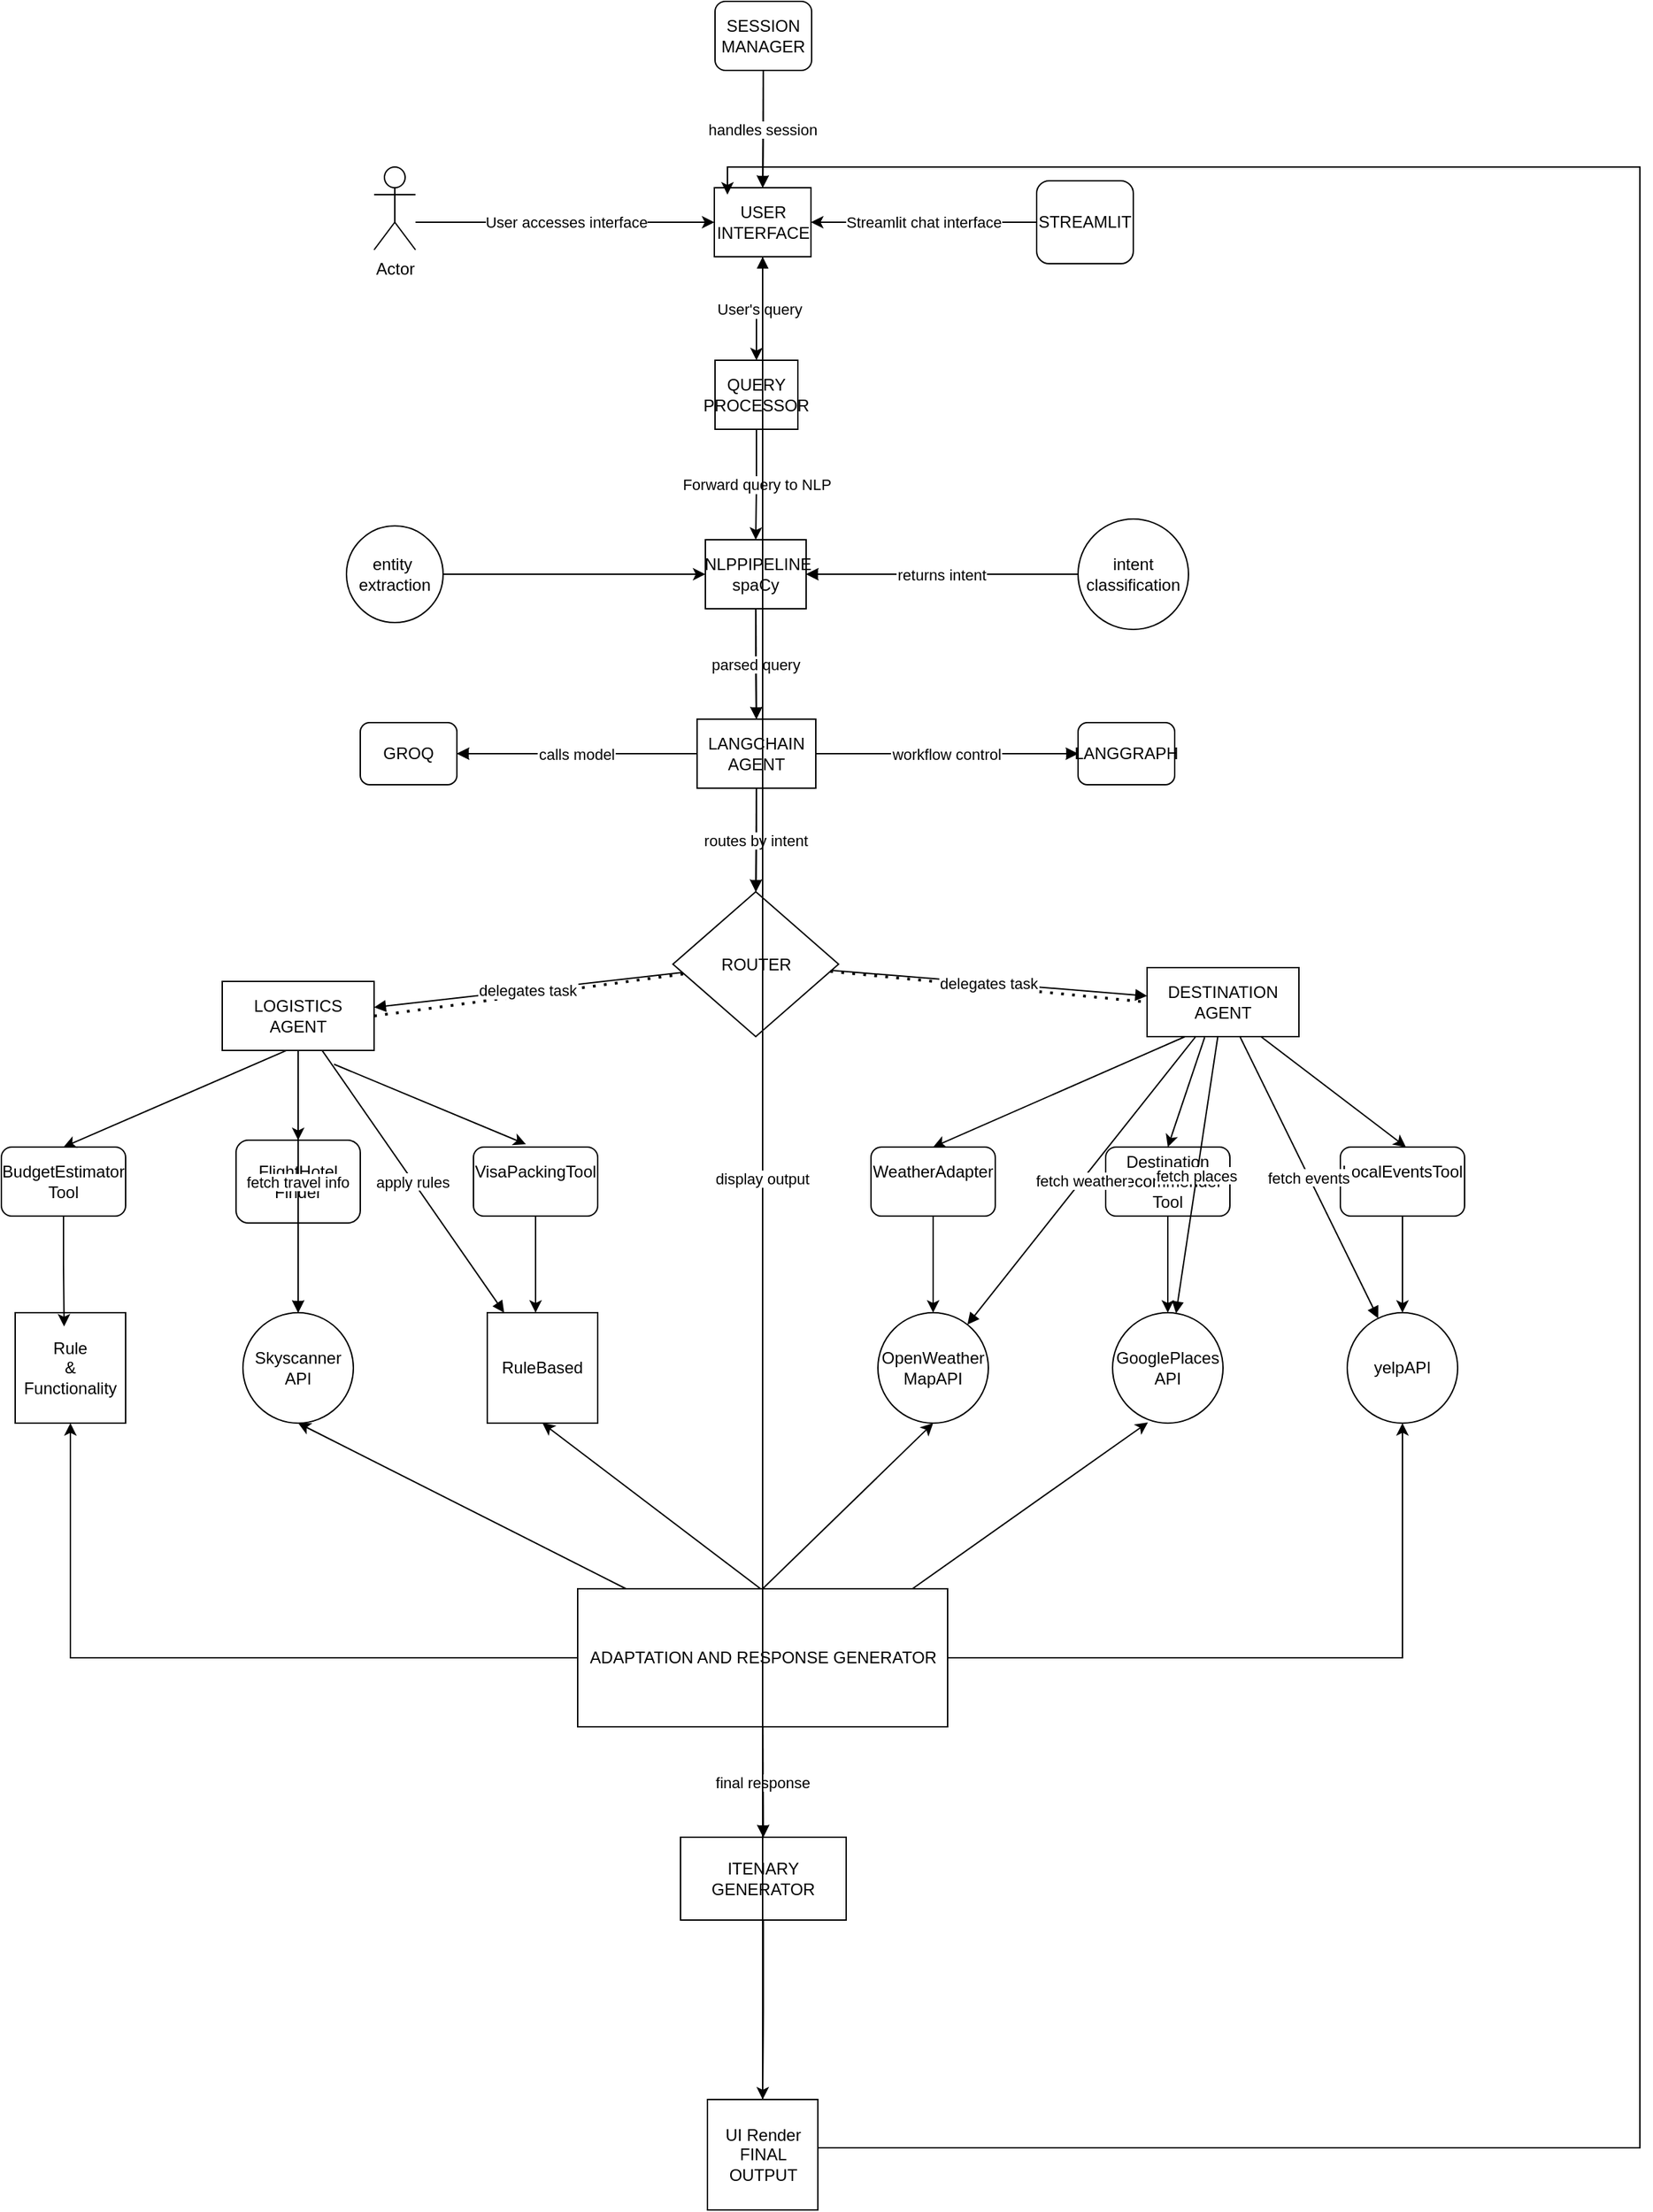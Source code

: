 <?xml version='1.0' encoding='utf-8'?>
<mxfile version="28.0.4">
  <diagram name="Page-1" id="sbdv_jqilmQP06xz0mh1">
    <mxGraphModel grid="1" page="1" gridSize="10" guides="1" tooltips="1" connect="1" arrows="1" fold="1" pageScale="1" pageWidth="827" pageHeight="1169" math="0" shadow="0">
      <root>
        <mxCell id="0" />
        <mxCell id="1" parent="0" />
        <mxCell id="S0kME2EpWi48pqtHgcLy-70" value="User accesses interface" style="edgeStyle=orthogonalEdgeStyle;rounded=0;orthogonalLoop=1;jettySize=auto;html=1;entryX=0;entryY=0.5;entryDx=0;entryDy=0;" edge="1" parent="1" target="S0kME2EpWi48pqtHgcLy-73">
          <mxGeometry relative="1" as="geometry">
            <mxPoint x="330" y="-990" as="targetPoint" />
            <mxPoint x="110" y="-990" as="sourcePoint" />
            <Array as="points">
              <mxPoint x="120" y="-990" />
              <mxPoint x="120" y="-990" />
            </Array>
          </mxGeometry>
        </mxCell>
        <mxCell id="S0kME2EpWi48pqtHgcLy-72" value="User's query" style="edgeStyle=orthogonalEdgeStyle;rounded=0;orthogonalLoop=1;jettySize=auto;html=1;" edge="1" parent="1" source="S0kME2EpWi48pqtHgcLy-73" target="S0kME2EpWi48pqtHgcLy-75">
          <mxGeometry relative="1" as="geometry" />
        </mxCell>
        <mxCell id="S0kME2EpWi48pqtHgcLy-73" value="USER INTERFACE" style="rounded=0;whiteSpace=wrap;html=1;" vertex="1" parent="1">
          <mxGeometry x="326.5" y="-1015" width="70" height="50" as="geometry" />
        </mxCell>
        <mxCell id="S0kME2EpWi48pqtHgcLy-74" value="Forward query to NLP" style="edgeStyle=orthogonalEdgeStyle;rounded=0;orthogonalLoop=1;jettySize=auto;html=1;exitX=0.5;exitY=1;exitDx=0;exitDy=0;" edge="1" parent="1" source="S0kME2EpWi48pqtHgcLy-75" target="S0kME2EpWi48pqtHgcLy-78">
          <mxGeometry relative="1" as="geometry">
            <mxPoint x="370" y="-740" as="targetPoint" />
          </mxGeometry>
        </mxCell>
        <mxCell id="S0kME2EpWi48pqtHgcLy-75" value="QUERY PROCESSOR" style="rounded=0;whiteSpace=wrap;html=1;" vertex="1" parent="1">
          <mxGeometry x="327" y="-890" width="60" height="50" as="geometry" />
        </mxCell>
        <mxCell id="S0kME2EpWi48pqtHgcLy-76" value="Streamlit chat interface" style="edgeStyle=orthogonalEdgeStyle;rounded=0;orthogonalLoop=1;jettySize=auto;html=1;entryX=1;entryY=0.5;entryDx=0;entryDy=0;" edge="1" parent="1" source="S0kME2EpWi48pqtHgcLy-96" target="S0kME2EpWi48pqtHgcLy-73">
          <mxGeometry relative="1" as="geometry">
            <mxPoint x="650" y="-990" as="sourcePoint" />
          </mxGeometry>
        </mxCell>
        <mxCell id="S0kME2EpWi48pqtHgcLy-77" value="" style="edgeStyle=orthogonalEdgeStyle;rounded=0;orthogonalLoop=1;jettySize=auto;html=1;" edge="1" parent="1" source="S0kME2EpWi48pqtHgcLy-78" target="S0kME2EpWi48pqtHgcLy-84">
          <mxGeometry relative="1" as="geometry" />
        </mxCell>
        <mxCell id="S0kME2EpWi48pqtHgcLy-78" value="&amp;nbsp;NLPPIPELINE&lt;br&gt;spaCy" style="rounded=0;whiteSpace=wrap;html=1;" vertex="1" parent="1">
          <mxGeometry x="320" y="-760" width="73" height="50" as="geometry" />
        </mxCell>
        <mxCell id="S0kME2EpWi48pqtHgcLy-79" style="edgeStyle=orthogonalEdgeStyle;rounded=0;orthogonalLoop=1;jettySize=auto;html=1;entryX=0.5;entryY=0;entryDx=0;entryDy=0;" edge="1" parent="1" source="S0kME2EpWi48pqtHgcLy-80" target="S0kME2EpWi48pqtHgcLy-73">
          <mxGeometry relative="1" as="geometry" />
        </mxCell>
        <mxCell id="S0kME2EpWi48pqtHgcLy-80" value="SESSION&lt;br&gt;MANAGER" style="rounded=1;whiteSpace=wrap;html=1;" vertex="1" parent="1">
          <mxGeometry x="327" y="-1150" width="70" height="50" as="geometry" />
        </mxCell>
        <mxCell id="S0kME2EpWi48pqtHgcLy-81" value="" style="edgeStyle=orthogonalEdgeStyle;rounded=0;orthogonalLoop=1;jettySize=auto;html=1;entryX=0;entryY=0.5;entryDx=0;entryDy=0;exitX=1;exitY=0.5;exitDx=0;exitDy=0;" edge="1" parent="1" source="S0kME2EpWi48pqtHgcLy-84" target="S0kME2EpWi48pqtHgcLy-90">
          <mxGeometry relative="1" as="geometry">
            <mxPoint x="416.06" y="-605.06" as="sourcePoint" />
            <mxPoint x="520.0" y="-605.26" as="targetPoint" />
          </mxGeometry>
        </mxCell>
        <mxCell id="S0kME2EpWi48pqtHgcLy-82" style="edgeStyle=orthogonalEdgeStyle;rounded=0;orthogonalLoop=1;jettySize=auto;html=1;exitX=0;exitY=0.5;exitDx=0;exitDy=0;" edge="1" parent="1" source="S0kME2EpWi48pqtHgcLy-84" target="S0kME2EpWi48pqtHgcLy-89">
          <mxGeometry relative="1" as="geometry">
            <mxPoint x="250" y="-604.897" as="targetPoint" />
          </mxGeometry>
        </mxCell>
        <mxCell id="S0kME2EpWi48pqtHgcLy-171" style="edgeStyle=orthogonalEdgeStyle;rounded=0;orthogonalLoop=1;jettySize=auto;html=1;exitX=0.5;exitY=1;exitDx=0;exitDy=0;" edge="1" parent="1" source="S0kME2EpWi48pqtHgcLy-84" target="S0kME2EpWi48pqtHgcLy-91">
          <mxGeometry relative="1" as="geometry" />
        </mxCell>
        <mxCell id="S0kME2EpWi48pqtHgcLy-84" value="LANGCHAIN AGENT" style="rounded=0;whiteSpace=wrap;html=1;" vertex="1" parent="1">
          <mxGeometry x="314" y="-630" width="86" height="50" as="geometry" />
        </mxCell>
        <mxCell id="S0kME2EpWi48pqtHgcLy-85" style="edgeStyle=orthogonalEdgeStyle;rounded=0;orthogonalLoop=1;jettySize=auto;html=1;exitX=0;exitY=0.5;exitDx=0;exitDy=0;entryX=1;entryY=0.5;entryDx=0;entryDy=0;" edge="1" parent="1" source="S0kME2EpWi48pqtHgcLy-86" target="S0kME2EpWi48pqtHgcLy-78">
          <mxGeometry relative="1" as="geometry" />
        </mxCell>
        <mxCell id="S0kME2EpWi48pqtHgcLy-86" value="intent classification" style="ellipse;whiteSpace=wrap;html=1;rounded=0;" vertex="1" parent="1">
          <mxGeometry x="590" y="-775" width="80" height="80" as="geometry" />
        </mxCell>
        <mxCell id="S0kME2EpWi48pqtHgcLy-87" style="edgeStyle=orthogonalEdgeStyle;rounded=0;orthogonalLoop=1;jettySize=auto;html=1;entryX=0;entryY=0.5;entryDx=0;entryDy=0;" edge="1" parent="1" source="S0kME2EpWi48pqtHgcLy-88" target="S0kME2EpWi48pqtHgcLy-78">
          <mxGeometry relative="1" as="geometry" />
        </mxCell>
        <mxCell id="S0kME2EpWi48pqtHgcLy-88" value="entity&amp;nbsp;&lt;div&gt;extraction&lt;/div&gt;" style="ellipse;whiteSpace=wrap;html=1;aspect=fixed;" vertex="1" parent="1">
          <mxGeometry x="60" y="-770" width="70" height="70" as="geometry" />
        </mxCell>
        <mxCell id="S0kME2EpWi48pqtHgcLy-89" value="GROQ" style="rounded=1;whiteSpace=wrap;html=1;" vertex="1" parent="1">
          <mxGeometry x="70" y="-627.5" width="70" height="45" as="geometry" />
        </mxCell>
        <mxCell id="S0kME2EpWi48pqtHgcLy-90" value="LANGGRAPH" style="rounded=1;whiteSpace=wrap;html=1;" vertex="1" parent="1">
          <mxGeometry x="590" y="-627.5" width="70" height="45" as="geometry" />
        </mxCell>
        <mxCell id="S0kME2EpWi48pqtHgcLy-91" value="ROUTER" style="rhombus;whiteSpace=wrap;html=1;" vertex="1" parent="1">
          <mxGeometry x="296.5" y="-505" width="120" height="105" as="geometry" />
        </mxCell>
        <mxCell id="S0kME2EpWi48pqtHgcLy-92" value="" style="endArrow=none;dashed=1;html=1;dashPattern=1 3;strokeWidth=2;rounded=0;exitX=1;exitY=0.5;exitDx=0;exitDy=0;" edge="1" parent="1" source="S0kME2EpWi48pqtHgcLy-95" target="S0kME2EpWi48pqtHgcLy-91">
          <mxGeometry width="50" height="50" relative="1" as="geometry">
            <mxPoint x="240" y="-380" as="sourcePoint" />
            <mxPoint x="280" y="-420" as="targetPoint" />
          </mxGeometry>
        </mxCell>
        <mxCell id="S0kME2EpWi48pqtHgcLy-93" value="" style="endArrow=none;dashed=1;html=1;dashPattern=1 3;strokeWidth=2;rounded=0;entryX=0;entryY=0.5;entryDx=0;entryDy=0;" edge="1" parent="1" source="S0kME2EpWi48pqtHgcLy-91" target="S0kME2EpWi48pqtHgcLy-94">
          <mxGeometry width="50" height="50" relative="1" as="geometry">
            <mxPoint x="350" y="-380" as="sourcePoint" />
            <mxPoint x="500" y="-390" as="targetPoint" />
          </mxGeometry>
        </mxCell>
        <mxCell id="S0kME2EpWi48pqtHgcLy-94" value="DESTINATION&lt;br&gt;AGENT" style="rounded=0;whiteSpace=wrap;html=1;" vertex="1" parent="1">
          <mxGeometry x="640" y="-450" width="110" height="50" as="geometry" />
        </mxCell>
        <mxCell id="S0kME2EpWi48pqtHgcLy-95" value="LOGISTICS&lt;div&gt;AGENT&lt;/div&gt;" style="rounded=0;whiteSpace=wrap;html=1;" vertex="1" parent="1">
          <mxGeometry x="-30" y="-440" width="110" height="50" as="geometry" />
        </mxCell>
        <mxCell id="S0kME2EpWi48pqtHgcLy-98" value="BudgetEstimator&lt;div&gt;Tool&lt;/div&gt;" style="rounded=1;whiteSpace=wrap;html=1;" vertex="1" parent="1">
          <mxGeometry x="-190" y="-320" width="90" height="50" as="geometry" />
        </mxCell>
        <mxCell id="S0kME2EpWi48pqtHgcLy-153" style="edgeStyle=orthogonalEdgeStyle;rounded=0;orthogonalLoop=1;jettySize=auto;html=1;exitX=0.5;exitY=1;exitDx=0;exitDy=0;" edge="1" parent="1" source="S0kME2EpWi48pqtHgcLy-101" target="S0kME2EpWi48pqtHgcLy-154">
          <mxGeometry relative="1" as="geometry">
            <mxPoint x="25.429" y="-190" as="targetPoint" />
          </mxGeometry>
        </mxCell>
        <mxCell id="S0kME2EpWi48pqtHgcLy-101" value="FlightHotel&lt;div&gt;Finder&lt;/div&gt;" style="rounded=1;whiteSpace=wrap;html=1;" vertex="1" parent="1">
          <mxGeometry x="-20" y="-325" width="90" height="60" as="geometry" />
        </mxCell>
        <mxCell id="S0kME2EpWi48pqtHgcLy-148" style="edgeStyle=orthogonalEdgeStyle;rounded=0;orthogonalLoop=1;jettySize=auto;html=1;exitX=0.5;exitY=1;exitDx=0;exitDy=0;" edge="1" parent="1" source="S0kME2EpWi48pqtHgcLy-102">
          <mxGeometry relative="1" as="geometry">
            <mxPoint x="196.997" y="-200" as="targetPoint" />
          </mxGeometry>
        </mxCell>
        <mxCell id="S0kME2EpWi48pqtHgcLy-102" value="&#10;VisaPackingTool&#10;&#10;" style="rounded=1;whiteSpace=wrap;html=1;" vertex="1" parent="1">
          <mxGeometry x="152" y="-320" width="90" height="50" as="geometry" />
        </mxCell>
        <mxCell id="S0kME2EpWi48pqtHgcLy-146" style="edgeStyle=orthogonalEdgeStyle;rounded=0;orthogonalLoop=1;jettySize=auto;html=1;exitX=0.5;exitY=1;exitDx=0;exitDy=0;" edge="1" parent="1" source="S0kME2EpWi48pqtHgcLy-103" target="S0kME2EpWi48pqtHgcLy-147">
          <mxGeometry relative="1" as="geometry">
            <mxPoint x="485.429" y="-190" as="targetPoint" />
          </mxGeometry>
        </mxCell>
        <mxCell id="S0kME2EpWi48pqtHgcLy-103" value="&#10;WeatherAdapter&#10;&#10;" style="rounded=1;whiteSpace=wrap;html=1;" vertex="1" parent="1">
          <mxGeometry x="440" y="-320" width="90" height="50" as="geometry" />
        </mxCell>
        <mxCell id="S0kME2EpWi48pqtHgcLy-141" style="edgeStyle=orthogonalEdgeStyle;rounded=0;orthogonalLoop=1;jettySize=auto;html=1;exitX=0.5;exitY=1;exitDx=0;exitDy=0;" edge="1" parent="1" source="S0kME2EpWi48pqtHgcLy-104">
          <mxGeometry relative="1" as="geometry">
            <mxPoint x="650" y="-280" as="targetPoint" />
          </mxGeometry>
        </mxCell>
        <mxCell id="S0kME2EpWi48pqtHgcLy-145" style="edgeStyle=orthogonalEdgeStyle;rounded=0;orthogonalLoop=1;jettySize=auto;html=1;exitX=0.5;exitY=1;exitDx=0;exitDy=0;entryX=0.5;entryY=0;entryDx=0;entryDy=0;" edge="1" parent="1" source="S0kME2EpWi48pqtHgcLy-104" target="S0kME2EpWi48pqtHgcLy-144">
          <mxGeometry relative="1" as="geometry" />
        </mxCell>
        <mxCell id="S0kME2EpWi48pqtHgcLy-104" value="Destination&lt;div&gt;Recommender&lt;/div&gt;&lt;div&gt;Tool&lt;/div&gt;" style="rounded=1;whiteSpace=wrap;html=1;" vertex="1" parent="1">
          <mxGeometry x="610" y="-320" width="90" height="50" as="geometry" />
        </mxCell>
        <mxCell id="S0kME2EpWi48pqtHgcLy-137" style="edgeStyle=orthogonalEdgeStyle;rounded=0;orthogonalLoop=1;jettySize=auto;html=1;exitX=0.5;exitY=1;exitDx=0;exitDy=0;" edge="1" parent="1" source="S0kME2EpWi48pqtHgcLy-105" target="S0kME2EpWi48pqtHgcLy-138">
          <mxGeometry relative="1" as="geometry">
            <mxPoint x="825.429" y="-210" as="targetPoint" />
          </mxGeometry>
        </mxCell>
        <mxCell id="S0kME2EpWi48pqtHgcLy-105" value="&#10;LocalEventsTool&#10;&#10;" style="rounded=1;whiteSpace=wrap;html=1;" vertex="1" parent="1">
          <mxGeometry x="780" y="-320" width="90" height="50" as="geometry" />
        </mxCell>
        <mxCell id="S0kME2EpWi48pqtHgcLy-110" value="" style="endArrow=classic;html=1;rounded=0;entryX=0.5;entryY=0;entryDx=0;entryDy=0;exitX=0.419;exitY=1.004;exitDx=0;exitDy=0;exitPerimeter=0;" edge="1" parent="1" source="S0kME2EpWi48pqtHgcLy-95" target="S0kME2EpWi48pqtHgcLy-98">
          <mxGeometry width="50" height="50" relative="1" as="geometry">
            <mxPoint x="-50" y="-340" as="sourcePoint" />
            <mxPoint y="-390" as="targetPoint" />
          </mxGeometry>
        </mxCell>
        <mxCell id="S0kME2EpWi48pqtHgcLy-111" value="" style="endArrow=classic;html=1;rounded=0;entryX=0.422;entryY=-0.041;entryDx=0;entryDy=0;exitX=0.419;exitY=1.004;exitDx=0;exitDy=0;exitPerimeter=0;entryPerimeter=0;" edge="1" parent="1" target="S0kME2EpWi48pqtHgcLy-102">
          <mxGeometry width="50" height="50" relative="1" as="geometry">
            <mxPoint x="51" y="-380" as="sourcePoint" />
            <mxPoint x="-110" y="-310" as="targetPoint" />
          </mxGeometry>
        </mxCell>
        <mxCell id="S0kME2EpWi48pqtHgcLy-112" value="" style="endArrow=classic;html=1;rounded=0;exitX=0.5;exitY=1;exitDx=0;exitDy=0;" edge="1" parent="1" source="S0kME2EpWi48pqtHgcLy-95" target="S0kME2EpWi48pqtHgcLy-101">
          <mxGeometry width="50" height="50" relative="1" as="geometry">
            <mxPoint y="-360" as="sourcePoint" />
            <mxPoint x="50" y="-410" as="targetPoint" />
          </mxGeometry>
        </mxCell>
        <mxCell id="S0kME2EpWi48pqtHgcLy-113" value="" style="endArrow=classic;html=1;rounded=0;exitX=0.75;exitY=1;exitDx=0;exitDy=0;" edge="1" parent="1" source="S0kME2EpWi48pqtHgcLy-94">
          <mxGeometry width="50" height="50" relative="1" as="geometry">
            <mxPoint x="690.0" y="-390.0" as="sourcePoint" />
            <mxPoint x="827.5" y="-320" as="targetPoint" />
          </mxGeometry>
        </mxCell>
        <mxCell id="S0kME2EpWi48pqtHgcLy-114" value="" style="endArrow=classic;html=1;rounded=0;exitX=0.25;exitY=1;exitDx=0;exitDy=0;entryX=0.5;entryY=0;entryDx=0;entryDy=0;" edge="1" parent="1" source="S0kME2EpWi48pqtHgcLy-94" target="S0kME2EpWi48pqtHgcLy-103">
          <mxGeometry width="50" height="50" relative="1" as="geometry">
            <mxPoint x="621" y="-390" as="sourcePoint" />
            <mxPoint x="490" y="-320" as="targetPoint" />
          </mxGeometry>
        </mxCell>
        <mxCell id="S0kME2EpWi48pqtHgcLy-115" value="" style="endArrow=classic;html=1;rounded=0;entryX=0.5;entryY=0;entryDx=0;entryDy=0;exitX=0.379;exitY=1.011;exitDx=0;exitDy=0;exitPerimeter=0;" edge="1" parent="1" source="S0kME2EpWi48pqtHgcLy-94" target="S0kME2EpWi48pqtHgcLy-104">
          <mxGeometry width="50" height="50" relative="1" as="geometry">
            <mxPoint x="661" y="-400" as="sourcePoint" />
            <mxPoint x="500" y="-330" as="targetPoint" />
          </mxGeometry>
        </mxCell>
        <mxCell id="S0kME2EpWi48pqtHgcLy-133" value="" style="edgeStyle=orthogonalEdgeStyle;rounded=0;orthogonalLoop=1;jettySize=auto;html=1;" edge="1" parent="1" source="S0kME2EpWi48pqtHgcLy-119" target="S0kME2EpWi48pqtHgcLy-132">
          <mxGeometry relative="1" as="geometry" />
        </mxCell>
        <mxCell id="S0kME2EpWi48pqtHgcLy-168" style="edgeStyle=orthogonalEdgeStyle;rounded=0;orthogonalLoop=1;jettySize=auto;html=1;entryX=0.5;entryY=1;entryDx=0;entryDy=0;" edge="1" parent="1" source="S0kME2EpWi48pqtHgcLy-119" target="S0kME2EpWi48pqtHgcLy-151">
          <mxGeometry relative="1" as="geometry" />
        </mxCell>
        <mxCell id="S0kME2EpWi48pqtHgcLy-169" style="edgeStyle=orthogonalEdgeStyle;rounded=0;orthogonalLoop=1;jettySize=auto;html=1;entryX=0.5;entryY=1;entryDx=0;entryDy=0;" edge="1" parent="1" source="S0kME2EpWi48pqtHgcLy-119" target="S0kME2EpWi48pqtHgcLy-138">
          <mxGeometry relative="1" as="geometry" />
        </mxCell>
        <mxCell id="S0kME2EpWi48pqtHgcLy-119" value="ADAPTATION AND RESPONSE GENERATOR" style="rounded=0;whiteSpace=wrap;html=1;" vertex="1" parent="1">
          <mxGeometry x="227.5" width="268" height="100" as="geometry" />
        </mxCell>
        <mxCell id="S0kME2EpWi48pqtHgcLy-174" style="edgeStyle=orthogonalEdgeStyle;rounded=0;orthogonalLoop=1;jettySize=auto;html=1;" edge="1" parent="1" source="S0kME2EpWi48pqtHgcLy-132" target="S0kME2EpWi48pqtHgcLy-175">
          <mxGeometry relative="1" as="geometry">
            <mxPoint x="376" y="320" as="targetPoint" />
          </mxGeometry>
        </mxCell>
        <mxCell id="S0kME2EpWi48pqtHgcLy-132" value="ITENARY GENERATOR" style="whiteSpace=wrap;html=1;rounded=0;" vertex="1" parent="1">
          <mxGeometry x="302" y="180" width="120" height="60" as="geometry" />
        </mxCell>
        <mxCell id="S0kME2EpWi48pqtHgcLy-138" value="yelpAPI" style="ellipse;whiteSpace=wrap;html=1;aspect=fixed;" vertex="1" parent="1">
          <mxGeometry x="784.999" y="-200" width="80" height="80" as="geometry" />
        </mxCell>
        <mxCell id="S0kME2EpWi48pqtHgcLy-144" value="GooglePlaces&lt;div&gt;API&lt;/div&gt;" style="ellipse;whiteSpace=wrap;html=1;aspect=fixed;" vertex="1" parent="1">
          <mxGeometry x="615" y="-200" width="80" height="80" as="geometry" />
        </mxCell>
        <mxCell id="S0kME2EpWi48pqtHgcLy-147" value="OpenWeather&lt;div&gt;MapAPI&lt;/div&gt;" style="ellipse;whiteSpace=wrap;html=1;aspect=fixed;" vertex="1" parent="1">
          <mxGeometry x="444.999" y="-200" width="80" height="80" as="geometry" />
        </mxCell>
        <mxCell id="S0kME2EpWi48pqtHgcLy-150" value="RuleBased" style="whiteSpace=wrap;html=1;aspect=fixed;" vertex="1" parent="1">
          <mxGeometry x="162" y="-200" width="80" height="80" as="geometry" />
        </mxCell>
        <mxCell id="S0kME2EpWi48pqtHgcLy-151" value="Rule&lt;div&gt;&amp;amp;&lt;br&gt;Functionality&lt;/div&gt;" style="whiteSpace=wrap;html=1;aspect=fixed;" vertex="1" parent="1">
          <mxGeometry x="-180" y="-200" width="80" height="80" as="geometry" />
        </mxCell>
        <mxCell id="S0kME2EpWi48pqtHgcLy-152" style="edgeStyle=orthogonalEdgeStyle;rounded=0;orthogonalLoop=1;jettySize=auto;html=1;exitX=0.5;exitY=1;exitDx=0;exitDy=0;entryX=0.443;entryY=0.125;entryDx=0;entryDy=0;entryPerimeter=0;" edge="1" parent="1" source="S0kME2EpWi48pqtHgcLy-98" target="S0kME2EpWi48pqtHgcLy-151">
          <mxGeometry relative="1" as="geometry" />
        </mxCell>
        <mxCell id="S0kME2EpWi48pqtHgcLy-154" value="Skyscanner&lt;div&gt;API&lt;/div&gt;" style="ellipse;whiteSpace=wrap;html=1;aspect=fixed;" vertex="1" parent="1">
          <mxGeometry x="-15.001" y="-200" width="80" height="80" as="geometry" />
        </mxCell>
        <mxCell id="S0kME2EpWi48pqtHgcLy-162" value="" style="endArrow=classic;html=1;rounded=0;entryX=0.5;entryY=1;entryDx=0;entryDy=0;" edge="1" parent="1" source="S0kME2EpWi48pqtHgcLy-119" target="S0kME2EpWi48pqtHgcLy-154">
          <mxGeometry width="50" height="50" relative="1" as="geometry">
            <mxPoint x="410" as="sourcePoint" />
            <mxPoint x="40" y="-110" as="targetPoint" />
          </mxGeometry>
        </mxCell>
        <mxCell id="S0kME2EpWi48pqtHgcLy-163" value="" style="endArrow=classic;html=1;rounded=0;entryX=0.5;entryY=1;entryDx=0;entryDy=0;" edge="1" parent="1" target="S0kME2EpWi48pqtHgcLy-150">
          <mxGeometry width="50" height="50" relative="1" as="geometry">
            <mxPoint x="360" as="sourcePoint" />
            <mxPoint x="460" y="-50" as="targetPoint" />
          </mxGeometry>
        </mxCell>
        <mxCell id="S0kME2EpWi48pqtHgcLy-164" value="" style="endArrow=classic;html=1;rounded=0;exitX=0.5;exitY=0;exitDx=0;exitDy=0;entryX=0.5;entryY=1;entryDx=0;entryDy=0;" edge="1" parent="1" source="S0kME2EpWi48pqtHgcLy-119" target="S0kME2EpWi48pqtHgcLy-147">
          <mxGeometry width="50" height="50" relative="1" as="geometry">
            <mxPoint x="410" as="sourcePoint" />
            <mxPoint x="460" y="-50" as="targetPoint" />
          </mxGeometry>
        </mxCell>
        <mxCell id="S0kME2EpWi48pqtHgcLy-165" value="" style="endArrow=classic;html=1;rounded=0;entryX=0.32;entryY=0.993;entryDx=0;entryDy=0;entryPerimeter=0;" edge="1" parent="1" target="S0kME2EpWi48pqtHgcLy-144">
          <mxGeometry width="50" height="50" relative="1" as="geometry">
            <mxPoint x="470" as="sourcePoint" />
            <mxPoint x="460" y="-50" as="targetPoint" />
          </mxGeometry>
        </mxCell>
        <mxCell id="S0kME2EpWi48pqtHgcLy-170" value="Actor" style="shape=umlActor;verticalLabelPosition=bottom;verticalAlign=top;html=1;outlineConnect=0;" vertex="1" parent="1">
          <mxGeometry x="80" y="-1030" width="30" height="60" as="geometry" />
        </mxCell>
        <mxCell id="S0kME2EpWi48pqtHgcLy-96" value="STREAMLIT" style="rounded=1;whiteSpace=wrap;html=1;" vertex="1" parent="1">
          <mxGeometry x="560" y="-1020" width="70" height="60" as="geometry" />
        </mxCell>
        <mxCell id="S0kME2EpWi48pqtHgcLy-185" style="edgeStyle=orthogonalEdgeStyle;rounded=0;orthogonalLoop=1;jettySize=auto;html=1;entryX=0.75;entryY=0;entryDx=0;entryDy=0;" edge="1" parent="1">
          <mxGeometry relative="1" as="geometry">
            <mxPoint x="373" y="405.0" as="sourcePoint" />
            <mxPoint x="336" y="-1010.04" as="targetPoint" />
            <Array as="points">
              <mxPoint x="997" y="405" />
              <mxPoint x="997" y="-1030" />
              <mxPoint x="336" y="-1030" />
            </Array>
          </mxGeometry>
        </mxCell>
        <mxCell id="S0kME2EpWi48pqtHgcLy-175" value="UI Render&lt;div&gt;FINAL&lt;/div&gt;&lt;div&gt;OUTPUT&lt;/div&gt;" style="whiteSpace=wrap;html=1;aspect=fixed;" vertex="1" parent="1">
          <mxGeometry x="321.5" y="370" width="80" height="80" as="geometry" />
        </mxCell>
      <mxCell id="e10000" value="returns intent" style="endArrow=block;" edge="1" parent="1" source="S0kME2EpWi48pqtHgcLy-86" target="S0kME2EpWi48pqtHgcLy-78"><mxGeometry relative="1" as="geometry" /></mxCell><mxCell id="e10001" value="parsed query" style="endArrow=block;" edge="1" parent="1" source="S0kME2EpWi48pqtHgcLy-78" target="S0kME2EpWi48pqtHgcLy-84"><mxGeometry relative="1" as="geometry" /></mxCell><mxCell id="e10002" value="handles session" style="endArrow=block;" edge="1" parent="1" source="S0kME2EpWi48pqtHgcLy-80" target="S0kME2EpWi48pqtHgcLy-73"><mxGeometry relative="1" as="geometry" /></mxCell><mxCell id="e10003" value="calls model" style="endArrow=block;" edge="1" parent="1" source="S0kME2EpWi48pqtHgcLy-84" target="S0kME2EpWi48pqtHgcLy-89"><mxGeometry relative="1" as="geometry" /></mxCell><mxCell id="e10004" value="workflow control" style="endArrow=block;" edge="1" parent="1" source="S0kME2EpWi48pqtHgcLy-84" target="S0kME2EpWi48pqtHgcLy-90"><mxGeometry relative="1" as="geometry" /></mxCell><mxCell id="e10005" value="routes by intent" style="endArrow=block;" edge="1" parent="1" source="S0kME2EpWi48pqtHgcLy-84" target="S0kME2EpWi48pqtHgcLy-91"><mxGeometry relative="1" as="geometry" /></mxCell><mxCell id="e10006" value="delegates task" style="endArrow=block;" edge="1" parent="1" source="S0kME2EpWi48pqtHgcLy-91" target="S0kME2EpWi48pqtHgcLy-95"><mxGeometry relative="1" as="geometry" /></mxCell><mxCell id="e10007" value="delegates task" style="endArrow=block;" edge="1" parent="1" source="S0kME2EpWi48pqtHgcLy-91" target="S0kME2EpWi48pqtHgcLy-94"><mxGeometry relative="1" as="geometry" /></mxCell><mxCell id="e10008" value="final response" style="endArrow=block;" edge="1" parent="1" source="S0kME2EpWi48pqtHgcLy-119" target="S0kME2EpWi48pqtHgcLy-132"><mxGeometry relative="1" as="geometry" /></mxCell><mxCell id="e10009" value="display output" style="endArrow=block;" edge="1" parent="1" source="S0kME2EpWi48pqtHgcLy-175" target="S0kME2EpWi48pqtHgcLy-73"><mxGeometry relative="1" as="geometry" /></mxCell><mxCell id="e10010" value="fetch travel info" style="endArrow=block;" edge="1" parent="1" source="S0kME2EpWi48pqtHgcLy-95" target="S0kME2EpWi48pqtHgcLy-154"><mxGeometry relative="1" as="geometry" /></mxCell><mxCell id="e10011" value="apply rules" style="endArrow=block;" edge="1" parent="1" source="S0kME2EpWi48pqtHgcLy-95" target="S0kME2EpWi48pqtHgcLy-150"><mxGeometry relative="1" as="geometry" /></mxCell><mxCell id="e10012" value="fetch places" style="endArrow=block;" edge="1" parent="1" source="S0kME2EpWi48pqtHgcLy-94" target="S0kME2EpWi48pqtHgcLy-144"><mxGeometry relative="1" as="geometry" /></mxCell><mxCell id="e10013" value="fetch weather" style="endArrow=block;" edge="1" parent="1" source="S0kME2EpWi48pqtHgcLy-94" target="S0kME2EpWi48pqtHgcLy-147"><mxGeometry relative="1" as="geometry" /></mxCell><mxCell id="e10014" value="fetch events" style="endArrow=block;" edge="1" parent="1" source="S0kME2EpWi48pqtHgcLy-94" target="S0kME2EpWi48pqtHgcLy-138"><mxGeometry relative="1" as="geometry" /></mxCell></root>
    </mxGraphModel>
  </diagram>
</mxfile>
